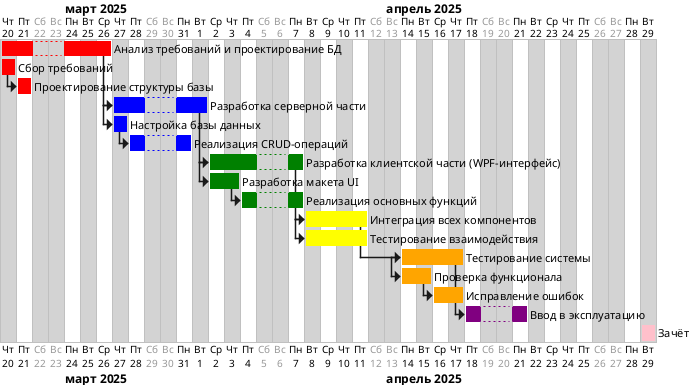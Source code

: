 @startgantt
language ru

saturday are closed
sunday are closed

2025-04-30 is closed
project starts the 2025-03-20

[Анализ требований и проектирование БД] requires 5 days
    [Сбор требований] requires 1 day
    [Проектирование структуры базы] requires 1 day

[Разработка серверной части] requires 4 days
    [Настройка базы данных] requires 1 day
    [Реализация CRUD-операций] requires 2 days

[Разработка клиентской части (WPF-интерфейс)] requires 4 days
    [Разработка макета UI] requires 2 days
    [Реализация основных функций] requires 2 days

[Интеграция всех компонентов] requires 4 days
    [Тестирование взаимодействия] requires 4 days

[Тестирование системы] requires 4 days
    [Проверка функционала] requires 2 days
    [Исправление ошибок] requires 2 days

[Ввод в эксплуатацию] requires 2 days
[Зачёт] requires 1 day

[Анализ требований и проектирование БД] starts at 2025-03-20
[Сбор требований] starts at 2025-03-20
[Проектирование структуры базы] starts at [Сбор требований]'s end

[Разработка серверной части] starts at [Анализ требований и проектирование БД]'s end
[Настройка базы данных] starts at [Разработка серверной части]'s start
[Реализация CRUD-операций] starts at [Настройка базы данных]'s end

[Разработка клиентской части (WPF-интерфейс)] starts at [Разработка серверной части]'s end
[Разработка макета UI] starts at [Разработка клиентской части (WPF-интерфейс)]'s start
[Реализация основных функций] starts at [Разработка макета UI]'s end

[Интеграция всех компонентов] starts at [Разработка клиентской части (WPF-интерфейс)]'s end
[Тестирование взаимодействия] starts at [Интеграция всех компонентов]'s start

[Тестирование системы] starts at [Интеграция всех компонентов]'s end
[Проверка функционала] starts at [Тестирование системы]'s start
[Исправление ошибок] starts at [Проверка функционала]'s end

[Ввод в эксплуатацию] starts at [Тестирование системы]'s end
[Зачёт] starts at 2025-04-29

'Стили

[Анализ требований и проектирование БД] is colored in red
[Разработка серверной части] is colored in blue
[Разработка клиентской части (WPF-интерфейс)] is colored in green
[Интеграция всех компонентов] is colored in yellow
[Тестирование системы] is colored in orange
[Ввод в эксплуатацию] is colored in purple
[Зачёт] is colored in pink

[Сбор требований] is colored in red
[Проектирование структуры базы] is colored in red
[Настройка базы данных] is colored in blue
[Реализация CRUD-операций] is colored in blue
[Разработка макета UI] is colored in green
[Реализация основных функций] is colored in green
[Тестирование взаимодействия] is colored in yellow
[Проверка функционала] is colored in orange
[Исправление ошибок] is colored in orange

tuesday are colored in lightgray
thursday are colored in lightgray
saturday are colored in lightgray
sunday are colored in lightgray
2025-04-29 are colored in lightsalmon
@endgantt

